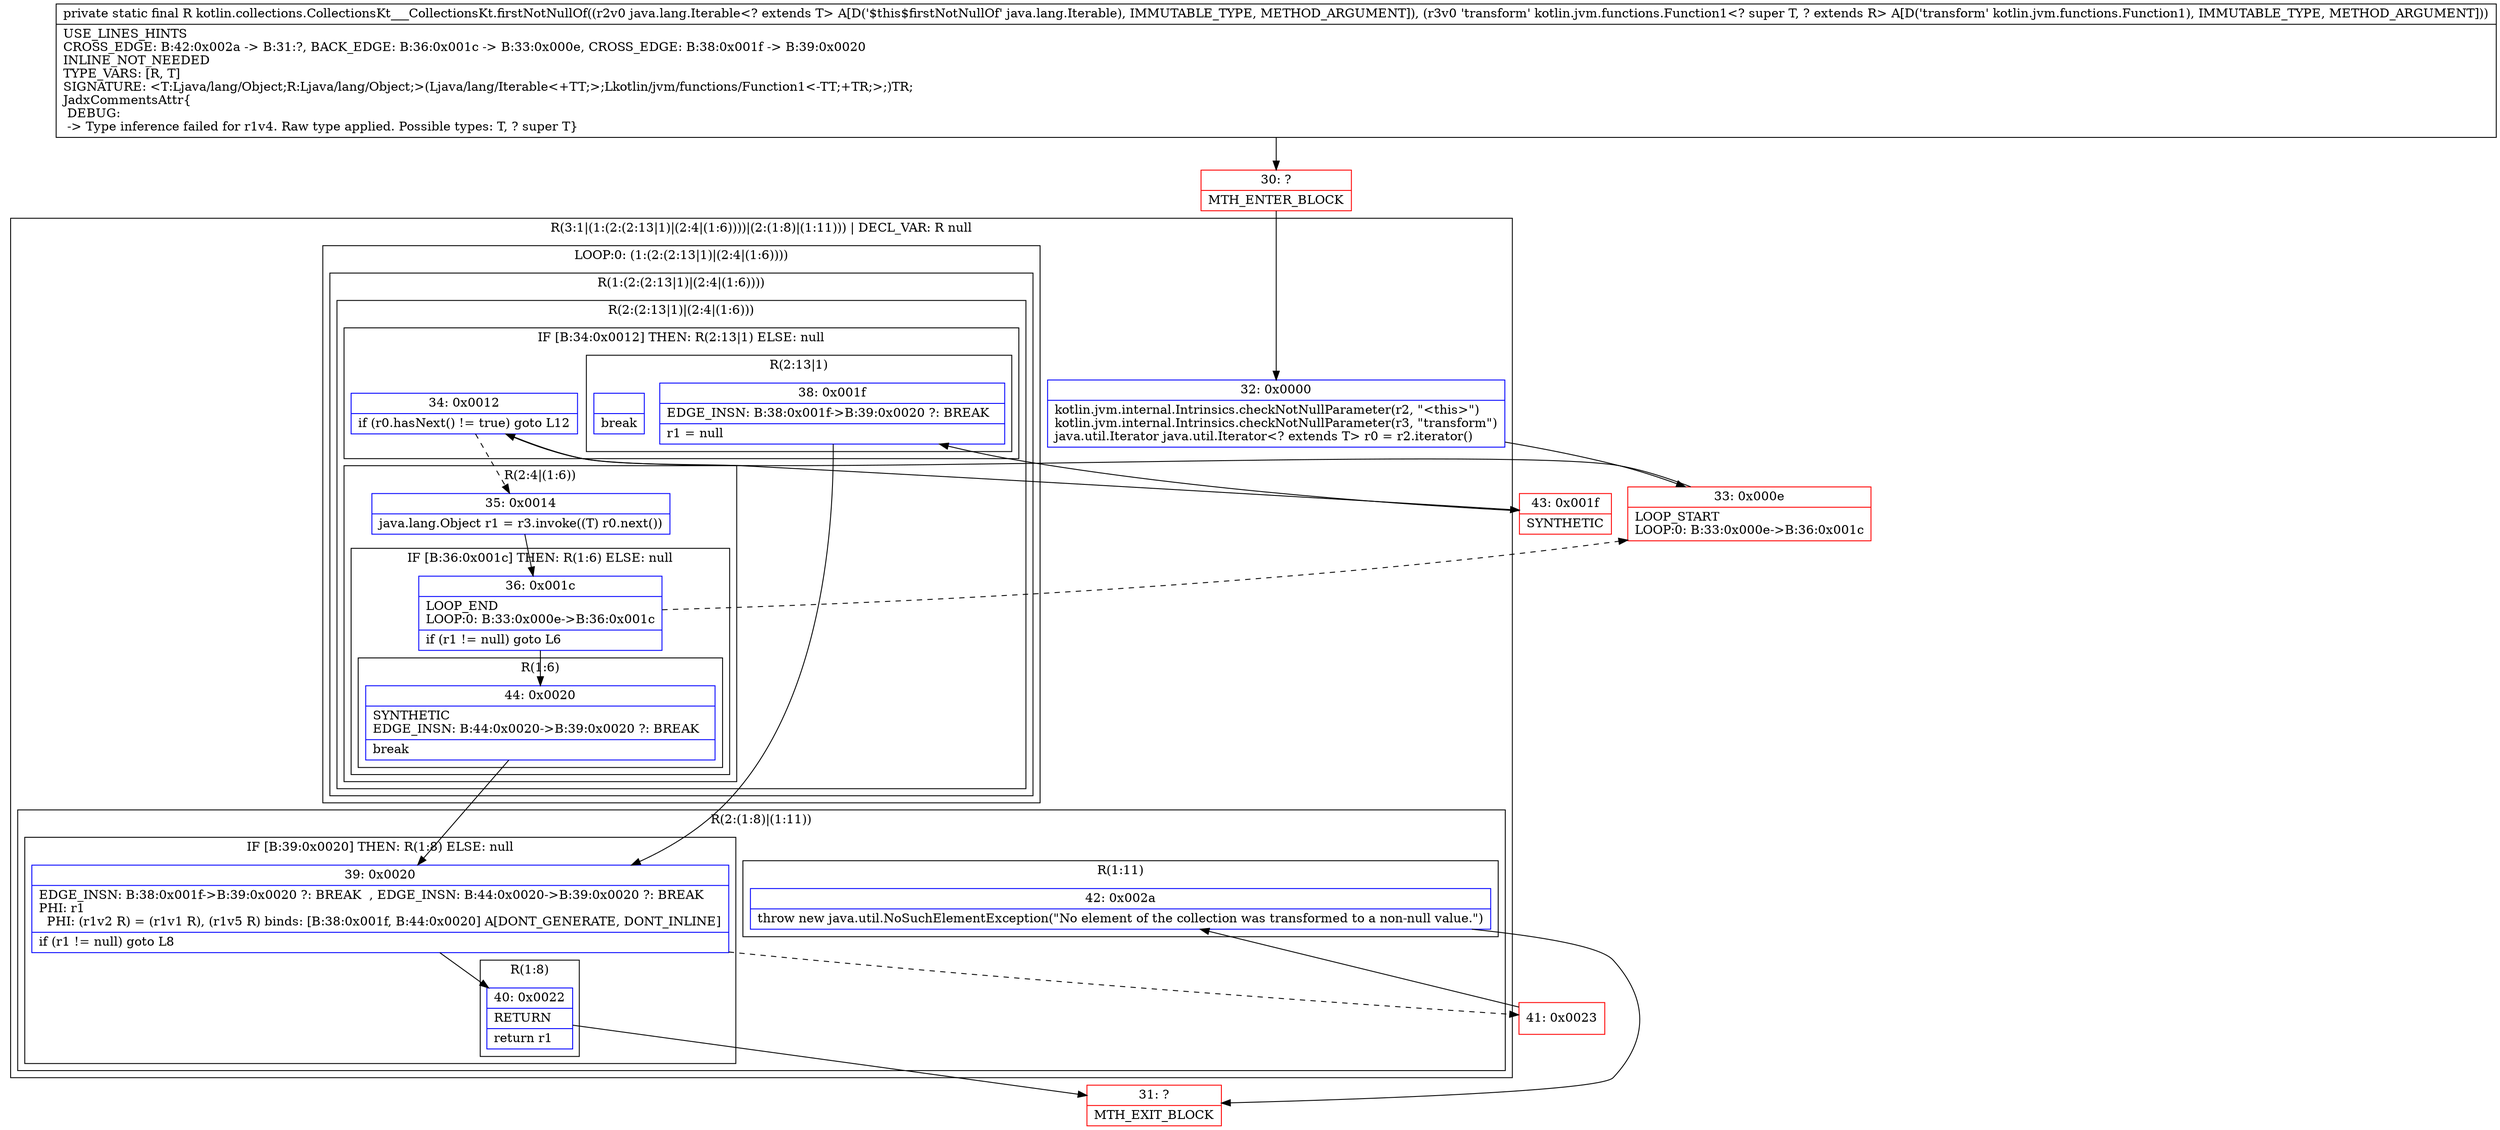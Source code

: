 digraph "CFG forkotlin.collections.CollectionsKt___CollectionsKt.firstNotNullOf(Ljava\/lang\/Iterable;Lkotlin\/jvm\/functions\/Function1;)Ljava\/lang\/Object;" {
subgraph cluster_Region_159768479 {
label = "R(3:1|(1:(2:(2:13|1)|(2:4|(1:6))))|(2:(1:8)|(1:11))) | DECL_VAR: R null\l";
node [shape=record,color=blue];
Node_32 [shape=record,label="{32\:\ 0x0000|kotlin.jvm.internal.Intrinsics.checkNotNullParameter(r2, \"\<this\>\")\lkotlin.jvm.internal.Intrinsics.checkNotNullParameter(r3, \"transform\")\ljava.util.Iterator java.util.Iterator\<? extends T\> r0 = r2.iterator()\l}"];
subgraph cluster_LoopRegion_36444101 {
label = "LOOP:0: (1:(2:(2:13|1)|(2:4|(1:6))))";
node [shape=record,color=blue];
subgraph cluster_Region_1072249765 {
label = "R(1:(2:(2:13|1)|(2:4|(1:6))))";
node [shape=record,color=blue];
subgraph cluster_Region_1161219745 {
label = "R(2:(2:13|1)|(2:4|(1:6)))";
node [shape=record,color=blue];
subgraph cluster_IfRegion_1208187977 {
label = "IF [B:34:0x0012] THEN: R(2:13|1) ELSE: null";
node [shape=record,color=blue];
Node_34 [shape=record,label="{34\:\ 0x0012|if (r0.hasNext() != true) goto L12\l}"];
subgraph cluster_Region_217233490 {
label = "R(2:13|1)";
node [shape=record,color=blue];
Node_38 [shape=record,label="{38\:\ 0x001f|EDGE_INSN: B:38:0x001f\-\>B:39:0x0020 ?: BREAK  \l|r1 = null\l}"];
Node_InsnContainer_1427662345 [shape=record,label="{|break\l}"];
}
}
subgraph cluster_Region_1136705027 {
label = "R(2:4|(1:6))";
node [shape=record,color=blue];
Node_35 [shape=record,label="{35\:\ 0x0014|java.lang.Object r1 = r3.invoke((T) r0.next())\l}"];
subgraph cluster_IfRegion_938004816 {
label = "IF [B:36:0x001c] THEN: R(1:6) ELSE: null";
node [shape=record,color=blue];
Node_36 [shape=record,label="{36\:\ 0x001c|LOOP_END\lLOOP:0: B:33:0x000e\-\>B:36:0x001c\l|if (r1 != null) goto L6\l}"];
subgraph cluster_Region_1101717531 {
label = "R(1:6)";
node [shape=record,color=blue];
Node_44 [shape=record,label="{44\:\ 0x0020|SYNTHETIC\lEDGE_INSN: B:44:0x0020\-\>B:39:0x0020 ?: BREAK  \l|break\l}"];
}
}
}
}
}
}
subgraph cluster_Region_840596809 {
label = "R(2:(1:8)|(1:11))";
node [shape=record,color=blue];
subgraph cluster_IfRegion_606371117 {
label = "IF [B:39:0x0020] THEN: R(1:8) ELSE: null";
node [shape=record,color=blue];
Node_39 [shape=record,label="{39\:\ 0x0020|EDGE_INSN: B:38:0x001f\-\>B:39:0x0020 ?: BREAK  , EDGE_INSN: B:44:0x0020\-\>B:39:0x0020 ?: BREAK  \lPHI: r1 \l  PHI: (r1v2 R) = (r1v1 R), (r1v5 R) binds: [B:38:0x001f, B:44:0x0020] A[DONT_GENERATE, DONT_INLINE]\l|if (r1 != null) goto L8\l}"];
subgraph cluster_Region_1438075560 {
label = "R(1:8)";
node [shape=record,color=blue];
Node_40 [shape=record,label="{40\:\ 0x0022|RETURN\l|return r1\l}"];
}
}
subgraph cluster_Region_1133232701 {
label = "R(1:11)";
node [shape=record,color=blue];
Node_42 [shape=record,label="{42\:\ 0x002a|throw new java.util.NoSuchElementException(\"No element of the collection was transformed to a non\-null value.\")\l}"];
}
}
}
Node_30 [shape=record,color=red,label="{30\:\ ?|MTH_ENTER_BLOCK\l}"];
Node_33 [shape=record,color=red,label="{33\:\ 0x000e|LOOP_START\lLOOP:0: B:33:0x000e\-\>B:36:0x001c\l}"];
Node_31 [shape=record,color=red,label="{31\:\ ?|MTH_EXIT_BLOCK\l}"];
Node_41 [shape=record,color=red,label="{41\:\ 0x0023}"];
Node_43 [shape=record,color=red,label="{43\:\ 0x001f|SYNTHETIC\l}"];
MethodNode[shape=record,label="{private static final R kotlin.collections.CollectionsKt___CollectionsKt.firstNotNullOf((r2v0 java.lang.Iterable\<? extends T\> A[D('$this$firstNotNullOf' java.lang.Iterable), IMMUTABLE_TYPE, METHOD_ARGUMENT]), (r3v0 'transform' kotlin.jvm.functions.Function1\<? super T, ? extends R\> A[D('transform' kotlin.jvm.functions.Function1), IMMUTABLE_TYPE, METHOD_ARGUMENT]))  | USE_LINES_HINTS\lCROSS_EDGE: B:42:0x002a \-\> B:31:?, BACK_EDGE: B:36:0x001c \-\> B:33:0x000e, CROSS_EDGE: B:38:0x001f \-\> B:39:0x0020\lINLINE_NOT_NEEDED\lTYPE_VARS: [R, T]\lSIGNATURE: \<T:Ljava\/lang\/Object;R:Ljava\/lang\/Object;\>(Ljava\/lang\/Iterable\<+TT;\>;Lkotlin\/jvm\/functions\/Function1\<\-TT;+TR;\>;)TR;\lJadxCommentsAttr\{\l DEBUG: \l \-\> Type inference failed for r1v4. Raw type applied. Possible types: T, ? super T\}\l}"];
MethodNode -> Node_30;Node_32 -> Node_33;
Node_34 -> Node_35[style=dashed];
Node_34 -> Node_43;
Node_38 -> Node_39;
Node_35 -> Node_36;
Node_36 -> Node_33[style=dashed];
Node_36 -> Node_44;
Node_44 -> Node_39;
Node_39 -> Node_40;
Node_39 -> Node_41[style=dashed];
Node_40 -> Node_31;
Node_42 -> Node_31;
Node_30 -> Node_32;
Node_33 -> Node_34;
Node_41 -> Node_42;
Node_43 -> Node_38;
}

